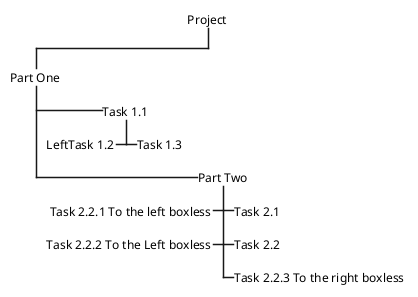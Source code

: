 @startwbs
+_ Project
 +_ Part One
  +_ Task 1.1
   -_ LeftTask 1.2
   +_ Task 1.3
  +_ Part Two
   +_ Task 2.1
   +_ Task 2.2
   -_ Task 2.2.1 To the left boxless
   -_ Task 2.2.2 To the Left boxless
   +_ Task 2.2.3 To the right boxless
@endwbs
